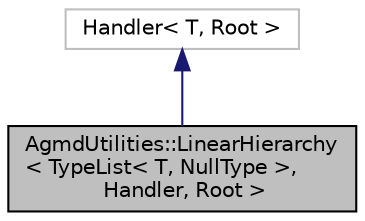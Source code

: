 digraph "AgmdUtilities::LinearHierarchy&lt; TypeList&lt; T, NullType &gt;, Handler, Root &gt;"
{
  edge [fontname="Helvetica",fontsize="10",labelfontname="Helvetica",labelfontsize="10"];
  node [fontname="Helvetica",fontsize="10",shape=record];
  Node1 [label="AgmdUtilities::LinearHierarchy\l\< TypeList\< T, NullType \>,\l Handler, Root \>",height=0.2,width=0.4,color="black", fillcolor="grey75", style="filled" fontcolor="black"];
  Node2 -> Node1 [dir="back",color="midnightblue",fontsize="10",style="solid"];
  Node2 [label="Handler\< T, Root \>",height=0.2,width=0.4,color="grey75", fillcolor="white", style="filled"];
}

